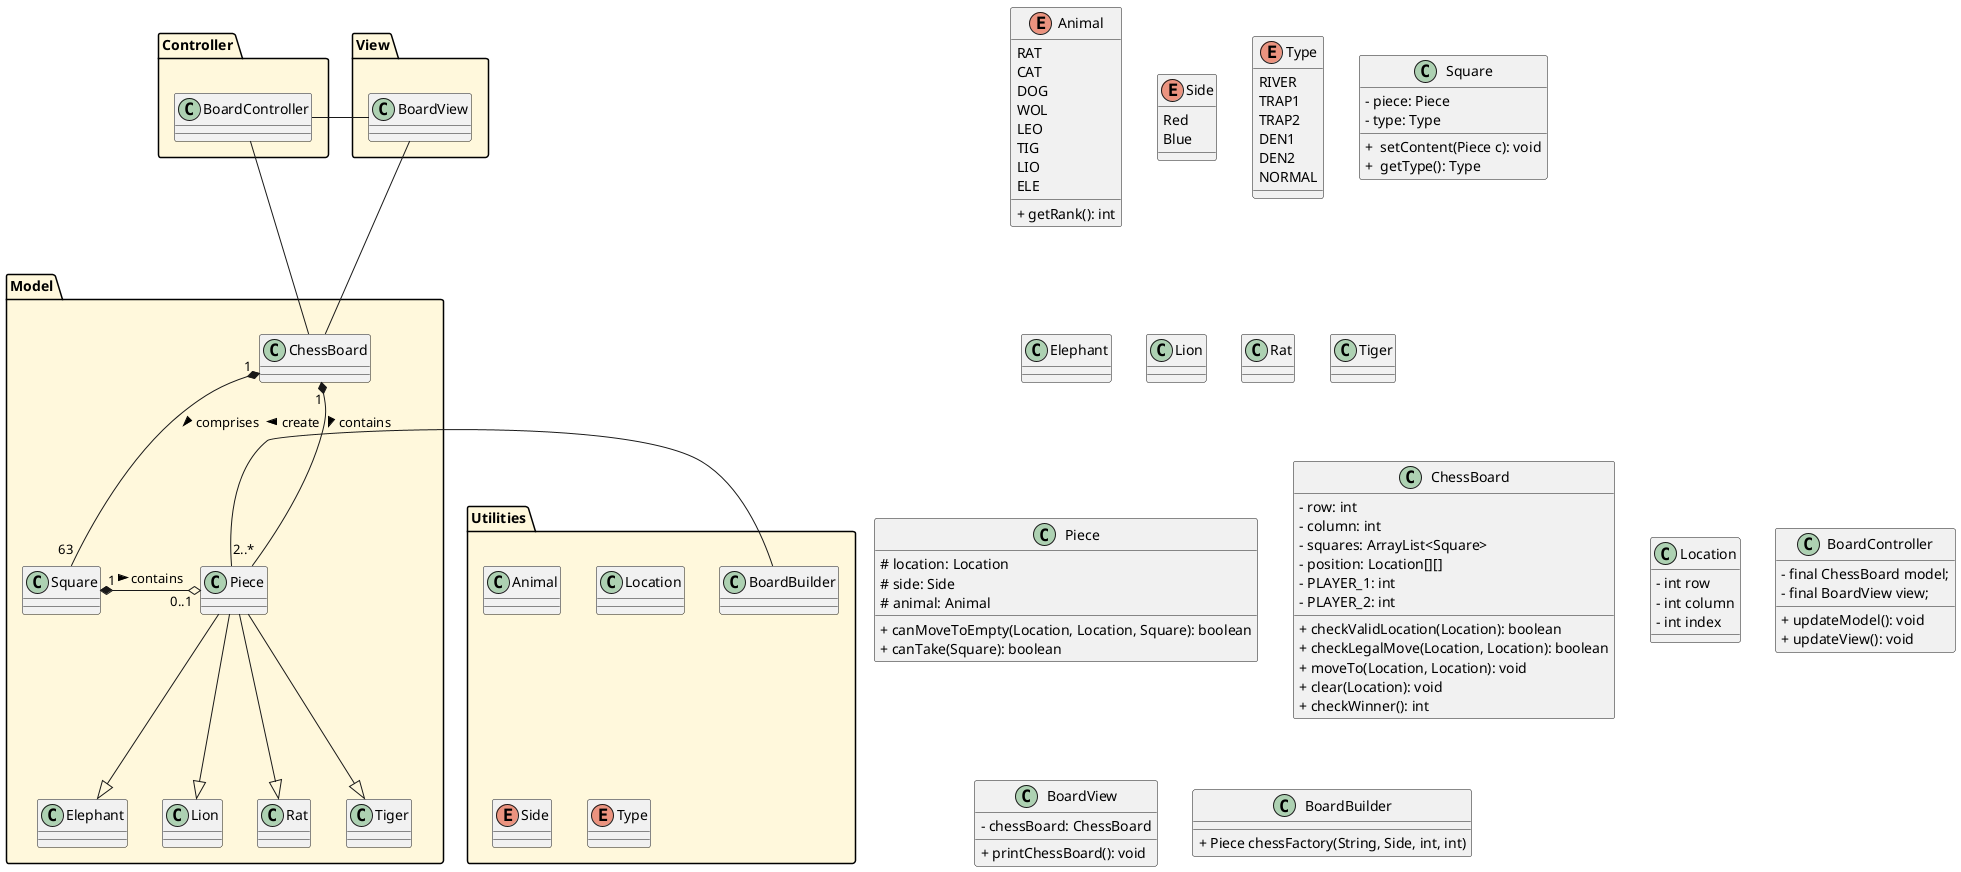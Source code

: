 @startuml

package "Model" #FFF8DC {
    'ChessBoard o-- Location
    ChessBoard "1" *- "2..*" Piece: contains >
    ChessBoard "1" *-- "63" Square: comprises >

    'Square o-- Type
    Square "1" *-o "0..1" Piece: contains >
    '
    'Piece --|> Cat      : instantiate
    'Piece --|> Dog      : instantiate
    Piece --|> Elephant
    'Piece --|> Leopard  : instantiate
    Piece --|> Lion
    Piece --|> Rat
    Piece --|> Tiger
    'Piece --|> Wolf     : instantiate
}

package "View" #FFF8DC {
    BoardView -- ChessBoard
}

package "Controller" #FFF8DC {
    BoardController -- ChessBoard
    BoardController - BoardView
}

package "Utilities" #FFF8DC {
    class Animal
    class Location
    enum Side
    enum Type
    BoardBuilder - Piece: create >
    'Chess o-- Animal
    'Chess o-- Side
    'Chess o-- Location
    'BoardBuilder o-- Side
}

enum Animal{
RAT
CAT
DOG
WOL
LEO
TIG
LIO
ELE

'<plain>- rank: int

'Animal(int rank)
<plain>+ getRank(): int
}

enum Side{
Red
Blue
}

enum Type {
RIVER
TRAP1
TRAP2
DEN1
DEN2
NORMAL
}

class Square{
<plain>- piece: Piece
<plain>- type: Type

'<plain>+  Square(Chess, Type) // constructor
'<plain>+  getChessContent(): Chess
<plain>+  setContent(Piece c): void
<plain>+  getType(): Type
}



class Elephant{
'<plain># outRank(Animal): boolean
}
'
'class Leopard{
''boolean isValidPath(Location from, Location to)
'}
class Lion{
'<plain>+ canMoveToEmpty(Location, Location, Square): boolean
}
class Rat{
'<plain>+ canMoveToEmpty(Location, Location, Square): boolean
'<plain># outRank(Animal animal1): boolean
}
class Tiger{
'<plain>+ canMoveToEmpty(Location, Location, Square): boolean
}
'class Wolf{
''<plain>+ boolean isValidPath(Location from, Location to)
'}

class Piece{
<plain># location: Location
<plain># side: Side
<plain># animal: Animal

'<plain>+ Chess(Location, Animal, Side)
<plain>+ canMoveToEmpty(Location, Location, Square): boolean
'<plain># outRank(Animal): boolean
<plain>+ canTake(Square): boolean
}

class ChessBoard{
<plain>- row: int
<plain>- column: int
<plain>- squares: ArrayList<Square>
'// player1 [0][1-8], player2 [1][1-8] 1-8 standing for Rank
<plain>- position: Location[][]
<plain>- PLAYER_1: int
<plain>- PLAYER_2: int

'<plain>+ ChessBoard() // constructor
'<plain>+ getPosition(int, int): Location
<plain>+ checkValidLocation(Location): boolean
'<plain>+ checkCanCapture(Chess chess, Location location) // 未使用
'<plain>+ boolean checkIsEmpty(Location location) // 未使用
<plain>+ checkLegalMove(Location, Location): boolean
'<plain>+ boolean checkLegalMove(int index, Location to)
<plain>+ moveTo(Location, Location): void
'<plain>+ void moveTo(int index, Location to)
<plain>+ clear(Location): void
<plain>+ checkWinner(): int
'<plain>+ boolean setChess(Chess chess, Location location) // 未使用
'<plain>+ Chess getChess(Location location)
'<plain>+ getSquare(Location): Square
'<plain>+ Square getSquare(int index)
'<plain>+ Set<Move> getLegalMoves(Location location) // 未使用
'<plain>- int location2index(Location location)
'<plain>- Location index2Location(int index)
'<plain>- init(): void
}



class Location{

<plain>- int row
<plain>- int column
<plain>- int index

'<plain>+ Location(int, int)
'<plain>+ Location(int)
'<plain>+ getRow(): int
'<plain>+ getCol(): int
'<plain>+ getIndex(): int
}

class BoardController{
<plain>- final ChessBoard model;
<plain>- final BoardView view;

'<plain>+ BoardController(BoardView)
'<plain>+ init(): void
<plain>+ updateModel(): void
<plain>+ updateView(): void
}

class BoardView{

<plain>- chessBoard: ChessBoard

'<plain>+ BoardView(ChessBoard)
'<plain>+ getChessBoard(): ChessBoard
<plain>+ printChessBoard(): void
}


class BoardBuilder{
<plain>+ Piece chessFactory(String, Side, int, int)
}

@enduml
